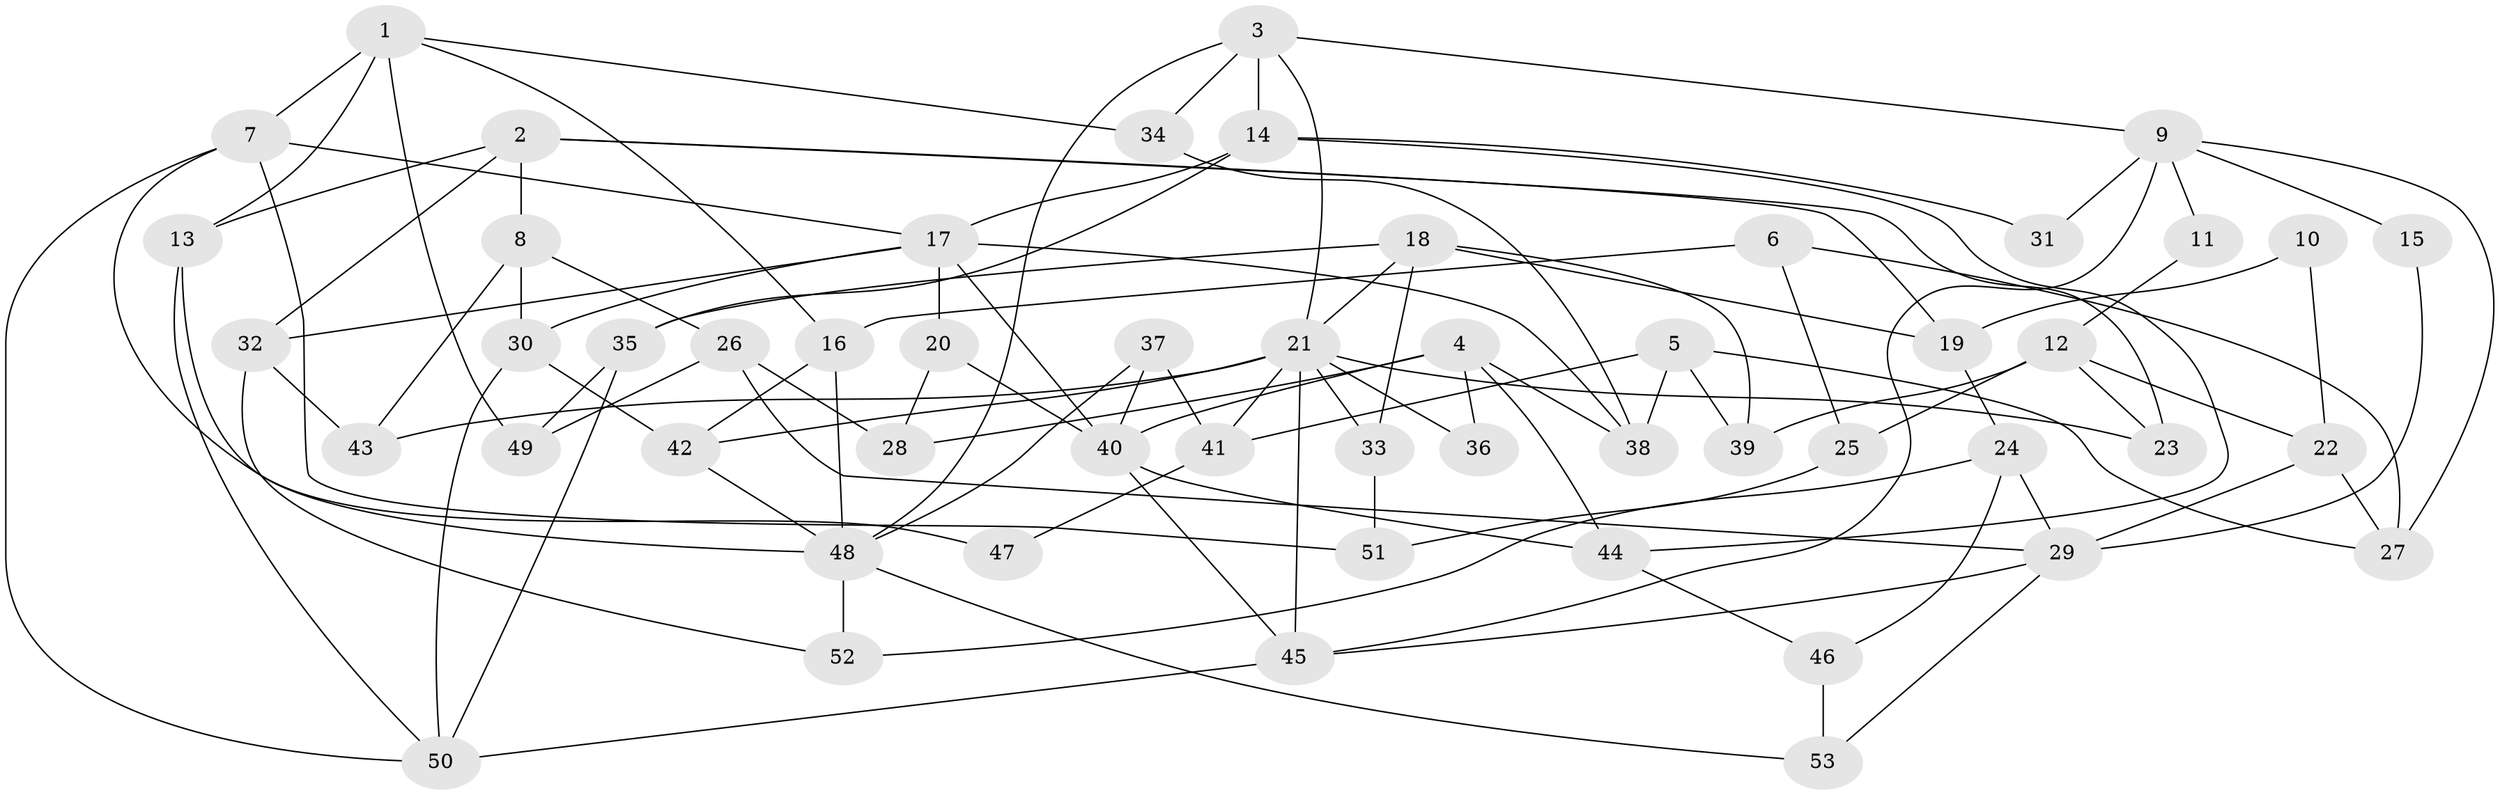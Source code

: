 // Generated by graph-tools (version 1.1) at 2025/51/03/09/25 04:51:33]
// undirected, 53 vertices, 106 edges
graph export_dot {
graph [start="1"]
  node [color=gray90,style=filled];
  1;
  2;
  3;
  4;
  5;
  6;
  7;
  8;
  9;
  10;
  11;
  12;
  13;
  14;
  15;
  16;
  17;
  18;
  19;
  20;
  21;
  22;
  23;
  24;
  25;
  26;
  27;
  28;
  29;
  30;
  31;
  32;
  33;
  34;
  35;
  36;
  37;
  38;
  39;
  40;
  41;
  42;
  43;
  44;
  45;
  46;
  47;
  48;
  49;
  50;
  51;
  52;
  53;
  1 -- 7;
  1 -- 13;
  1 -- 16;
  1 -- 34;
  1 -- 49;
  2 -- 23;
  2 -- 32;
  2 -- 8;
  2 -- 13;
  2 -- 19;
  3 -- 48;
  3 -- 34;
  3 -- 9;
  3 -- 14;
  3 -- 21;
  4 -- 40;
  4 -- 38;
  4 -- 28;
  4 -- 36;
  4 -- 44;
  5 -- 39;
  5 -- 41;
  5 -- 27;
  5 -- 38;
  6 -- 16;
  6 -- 27;
  6 -- 25;
  7 -- 50;
  7 -- 17;
  7 -- 47;
  7 -- 51;
  8 -- 30;
  8 -- 26;
  8 -- 43;
  9 -- 45;
  9 -- 11;
  9 -- 15;
  9 -- 27;
  9 -- 31;
  10 -- 19;
  10 -- 22;
  11 -- 12;
  12 -- 22;
  12 -- 25;
  12 -- 23;
  12 -- 39;
  13 -- 50;
  13 -- 48;
  14 -- 35;
  14 -- 17;
  14 -- 31;
  14 -- 44;
  15 -- 29;
  16 -- 48;
  16 -- 42;
  17 -- 40;
  17 -- 20;
  17 -- 30;
  17 -- 32;
  17 -- 38;
  18 -- 19;
  18 -- 21;
  18 -- 33;
  18 -- 35;
  18 -- 39;
  19 -- 24;
  20 -- 28;
  20 -- 40;
  21 -- 45;
  21 -- 23;
  21 -- 33;
  21 -- 36;
  21 -- 41;
  21 -- 42;
  21 -- 43;
  22 -- 29;
  22 -- 27;
  24 -- 52;
  24 -- 29;
  24 -- 46;
  25 -- 51;
  26 -- 29;
  26 -- 28;
  26 -- 49;
  29 -- 53;
  29 -- 45;
  30 -- 42;
  30 -- 50;
  32 -- 43;
  32 -- 52;
  33 -- 51;
  34 -- 38;
  35 -- 49;
  35 -- 50;
  37 -- 48;
  37 -- 40;
  37 -- 41;
  40 -- 44;
  40 -- 45;
  41 -- 47;
  42 -- 48;
  44 -- 46;
  45 -- 50;
  46 -- 53;
  48 -- 52;
  48 -- 53;
}
